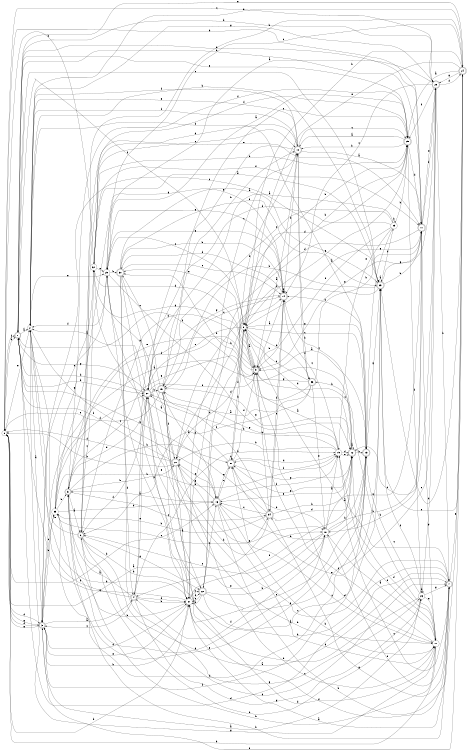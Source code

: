digraph n30_6 {
__start0 [label="" shape="none"];

rankdir=LR;
size="8,5";

s0 [style="filled", color="black", fillcolor="white" shape="circle", label="0"];
s1 [style="rounded,filled", color="black", fillcolor="white" shape="doublecircle", label="1"];
s2 [style="filled", color="black", fillcolor="white" shape="circle", label="2"];
s3 [style="rounded,filled", color="black", fillcolor="white" shape="doublecircle", label="3"];
s4 [style="rounded,filled", color="black", fillcolor="white" shape="doublecircle", label="4"];
s5 [style="rounded,filled", color="black", fillcolor="white" shape="doublecircle", label="5"];
s6 [style="rounded,filled", color="black", fillcolor="white" shape="doublecircle", label="6"];
s7 [style="rounded,filled", color="black", fillcolor="white" shape="doublecircle", label="7"];
s8 [style="filled", color="black", fillcolor="white" shape="circle", label="8"];
s9 [style="rounded,filled", color="black", fillcolor="white" shape="doublecircle", label="9"];
s10 [style="rounded,filled", color="black", fillcolor="white" shape="doublecircle", label="10"];
s11 [style="rounded,filled", color="black", fillcolor="white" shape="doublecircle", label="11"];
s12 [style="rounded,filled", color="black", fillcolor="white" shape="doublecircle", label="12"];
s13 [style="rounded,filled", color="black", fillcolor="white" shape="doublecircle", label="13"];
s14 [style="rounded,filled", color="black", fillcolor="white" shape="doublecircle", label="14"];
s15 [style="rounded,filled", color="black", fillcolor="white" shape="doublecircle", label="15"];
s16 [style="rounded,filled", color="black", fillcolor="white" shape="doublecircle", label="16"];
s17 [style="filled", color="black", fillcolor="white" shape="circle", label="17"];
s18 [style="filled", color="black", fillcolor="white" shape="circle", label="18"];
s19 [style="filled", color="black", fillcolor="white" shape="circle", label="19"];
s20 [style="rounded,filled", color="black", fillcolor="white" shape="doublecircle", label="20"];
s21 [style="filled", color="black", fillcolor="white" shape="circle", label="21"];
s22 [style="rounded,filled", color="black", fillcolor="white" shape="doublecircle", label="22"];
s23 [style="rounded,filled", color="black", fillcolor="white" shape="doublecircle", label="23"];
s24 [style="rounded,filled", color="black", fillcolor="white" shape="doublecircle", label="24"];
s25 [style="rounded,filled", color="black", fillcolor="white" shape="doublecircle", label="25"];
s26 [style="filled", color="black", fillcolor="white" shape="circle", label="26"];
s27 [style="rounded,filled", color="black", fillcolor="white" shape="doublecircle", label="27"];
s28 [style="rounded,filled", color="black", fillcolor="white" shape="doublecircle", label="28"];
s29 [style="filled", color="black", fillcolor="white" shape="circle", label="29"];
s30 [style="rounded,filled", color="black", fillcolor="white" shape="doublecircle", label="30"];
s31 [style="rounded,filled", color="black", fillcolor="white" shape="doublecircle", label="31"];
s32 [style="filled", color="black", fillcolor="white" shape="circle", label="32"];
s33 [style="filled", color="black", fillcolor="white" shape="circle", label="33"];
s34 [style="rounded,filled", color="black", fillcolor="white" shape="doublecircle", label="34"];
s35 [style="filled", color="black", fillcolor="white" shape="circle", label="35"];
s36 [style="rounded,filled", color="black", fillcolor="white" shape="doublecircle", label="36"];
s0 -> s1 [label="a"];
s0 -> s21 [label="b"];
s0 -> s28 [label="c"];
s0 -> s3 [label="d"];
s0 -> s2 [label="e"];
s0 -> s1 [label="f"];
s0 -> s3 [label="g"];
s0 -> s16 [label="h"];
s1 -> s2 [label="a"];
s1 -> s27 [label="b"];
s1 -> s23 [label="c"];
s1 -> s11 [label="d"];
s1 -> s24 [label="e"];
s1 -> s8 [label="f"];
s1 -> s27 [label="g"];
s1 -> s28 [label="h"];
s2 -> s3 [label="a"];
s2 -> s23 [label="b"];
s2 -> s16 [label="c"];
s2 -> s13 [label="d"];
s2 -> s29 [label="e"];
s2 -> s10 [label="f"];
s2 -> s28 [label="g"];
s2 -> s21 [label="h"];
s3 -> s4 [label="a"];
s3 -> s21 [label="b"];
s3 -> s33 [label="c"];
s3 -> s21 [label="d"];
s3 -> s9 [label="e"];
s3 -> s0 [label="f"];
s3 -> s0 [label="g"];
s3 -> s33 [label="h"];
s4 -> s5 [label="a"];
s4 -> s19 [label="b"];
s4 -> s3 [label="c"];
s4 -> s21 [label="d"];
s4 -> s27 [label="e"];
s4 -> s2 [label="f"];
s4 -> s26 [label="g"];
s4 -> s21 [label="h"];
s5 -> s6 [label="a"];
s5 -> s20 [label="b"];
s5 -> s34 [label="c"];
s5 -> s18 [label="d"];
s5 -> s11 [label="e"];
s5 -> s25 [label="f"];
s5 -> s9 [label="g"];
s5 -> s31 [label="h"];
s6 -> s7 [label="a"];
s6 -> s26 [label="b"];
s6 -> s32 [label="c"];
s6 -> s7 [label="d"];
s6 -> s2 [label="e"];
s6 -> s25 [label="f"];
s6 -> s22 [label="g"];
s6 -> s21 [label="h"];
s7 -> s8 [label="a"];
s7 -> s5 [label="b"];
s7 -> s19 [label="c"];
s7 -> s1 [label="d"];
s7 -> s24 [label="e"];
s7 -> s21 [label="f"];
s7 -> s34 [label="g"];
s7 -> s27 [label="h"];
s8 -> s9 [label="a"];
s8 -> s36 [label="b"];
s8 -> s29 [label="c"];
s8 -> s20 [label="d"];
s8 -> s27 [label="e"];
s8 -> s31 [label="f"];
s8 -> s13 [label="g"];
s8 -> s25 [label="h"];
s9 -> s10 [label="a"];
s9 -> s6 [label="b"];
s9 -> s17 [label="c"];
s9 -> s17 [label="d"];
s9 -> s30 [label="e"];
s9 -> s5 [label="f"];
s9 -> s32 [label="g"];
s9 -> s34 [label="h"];
s10 -> s11 [label="a"];
s10 -> s36 [label="b"];
s10 -> s25 [label="c"];
s10 -> s32 [label="d"];
s10 -> s2 [label="e"];
s10 -> s2 [label="f"];
s10 -> s27 [label="g"];
s10 -> s22 [label="h"];
s11 -> s8 [label="a"];
s11 -> s0 [label="b"];
s11 -> s12 [label="c"];
s11 -> s21 [label="d"];
s11 -> s28 [label="e"];
s11 -> s28 [label="f"];
s11 -> s17 [label="g"];
s11 -> s1 [label="h"];
s12 -> s12 [label="a"];
s12 -> s13 [label="b"];
s12 -> s14 [label="c"];
s12 -> s8 [label="d"];
s12 -> s16 [label="e"];
s12 -> s1 [label="f"];
s12 -> s31 [label="g"];
s12 -> s36 [label="h"];
s13 -> s9 [label="a"];
s13 -> s14 [label="b"];
s13 -> s8 [label="c"];
s13 -> s33 [label="d"];
s13 -> s21 [label="e"];
s13 -> s3 [label="f"];
s13 -> s23 [label="g"];
s13 -> s16 [label="h"];
s14 -> s9 [label="a"];
s14 -> s9 [label="b"];
s14 -> s15 [label="c"];
s14 -> s30 [label="d"];
s14 -> s29 [label="e"];
s14 -> s34 [label="f"];
s14 -> s14 [label="g"];
s14 -> s10 [label="h"];
s15 -> s16 [label="a"];
s15 -> s10 [label="b"];
s15 -> s30 [label="c"];
s15 -> s17 [label="d"];
s15 -> s0 [label="e"];
s15 -> s20 [label="f"];
s15 -> s12 [label="g"];
s15 -> s17 [label="h"];
s16 -> s5 [label="a"];
s16 -> s17 [label="b"];
s16 -> s31 [label="c"];
s16 -> s17 [label="d"];
s16 -> s20 [label="e"];
s16 -> s19 [label="f"];
s16 -> s20 [label="g"];
s16 -> s24 [label="h"];
s17 -> s18 [label="a"];
s17 -> s0 [label="b"];
s17 -> s31 [label="c"];
s17 -> s12 [label="d"];
s17 -> s19 [label="e"];
s17 -> s8 [label="f"];
s17 -> s2 [label="g"];
s17 -> s6 [label="h"];
s18 -> s19 [label="a"];
s18 -> s11 [label="b"];
s18 -> s6 [label="c"];
s18 -> s7 [label="d"];
s18 -> s4 [label="e"];
s18 -> s4 [label="f"];
s18 -> s11 [label="g"];
s18 -> s13 [label="h"];
s19 -> s9 [label="a"];
s19 -> s20 [label="b"];
s19 -> s14 [label="c"];
s19 -> s12 [label="d"];
s19 -> s12 [label="e"];
s19 -> s31 [label="f"];
s19 -> s15 [label="g"];
s19 -> s27 [label="h"];
s20 -> s21 [label="a"];
s20 -> s0 [label="b"];
s20 -> s17 [label="c"];
s20 -> s0 [label="d"];
s20 -> s18 [label="e"];
s20 -> s1 [label="f"];
s20 -> s29 [label="g"];
s20 -> s14 [label="h"];
s21 -> s7 [label="a"];
s21 -> s22 [label="b"];
s21 -> s10 [label="c"];
s21 -> s22 [label="d"];
s21 -> s3 [label="e"];
s21 -> s12 [label="f"];
s21 -> s1 [label="g"];
s21 -> s5 [label="h"];
s22 -> s23 [label="a"];
s22 -> s18 [label="b"];
s22 -> s16 [label="c"];
s22 -> s25 [label="d"];
s22 -> s21 [label="e"];
s22 -> s23 [label="f"];
s22 -> s29 [label="g"];
s22 -> s21 [label="h"];
s23 -> s23 [label="a"];
s23 -> s15 [label="b"];
s23 -> s3 [label="c"];
s23 -> s20 [label="d"];
s23 -> s24 [label="e"];
s23 -> s35 [label="f"];
s23 -> s11 [label="g"];
s23 -> s11 [label="h"];
s24 -> s25 [label="a"];
s24 -> s6 [label="b"];
s24 -> s23 [label="c"];
s24 -> s2 [label="d"];
s24 -> s8 [label="e"];
s24 -> s3 [label="f"];
s24 -> s28 [label="g"];
s24 -> s8 [label="h"];
s25 -> s10 [label="a"];
s25 -> s10 [label="b"];
s25 -> s15 [label="c"];
s25 -> s11 [label="d"];
s25 -> s1 [label="e"];
s25 -> s26 [label="f"];
s25 -> s8 [label="g"];
s25 -> s8 [label="h"];
s26 -> s3 [label="a"];
s26 -> s27 [label="b"];
s26 -> s13 [label="c"];
s26 -> s28 [label="d"];
s26 -> s17 [label="e"];
s26 -> s23 [label="f"];
s26 -> s7 [label="g"];
s26 -> s26 [label="h"];
s27 -> s2 [label="a"];
s27 -> s15 [label="b"];
s27 -> s7 [label="c"];
s27 -> s5 [label="d"];
s27 -> s9 [label="e"];
s27 -> s6 [label="f"];
s27 -> s14 [label="g"];
s27 -> s1 [label="h"];
s28 -> s29 [label="a"];
s28 -> s7 [label="b"];
s28 -> s14 [label="c"];
s28 -> s24 [label="d"];
s28 -> s31 [label="e"];
s28 -> s25 [label="f"];
s28 -> s9 [label="g"];
s28 -> s18 [label="h"];
s29 -> s25 [label="a"];
s29 -> s30 [label="b"];
s29 -> s24 [label="c"];
s29 -> s12 [label="d"];
s29 -> s3 [label="e"];
s29 -> s2 [label="f"];
s29 -> s14 [label="g"];
s29 -> s21 [label="h"];
s30 -> s23 [label="a"];
s30 -> s14 [label="b"];
s30 -> s14 [label="c"];
s30 -> s4 [label="d"];
s30 -> s22 [label="e"];
s30 -> s23 [label="f"];
s30 -> s26 [label="g"];
s30 -> s18 [label="h"];
s31 -> s32 [label="a"];
s31 -> s18 [label="b"];
s31 -> s31 [label="c"];
s31 -> s19 [label="d"];
s31 -> s16 [label="e"];
s31 -> s9 [label="f"];
s31 -> s12 [label="g"];
s31 -> s8 [label="h"];
s32 -> s23 [label="a"];
s32 -> s25 [label="b"];
s32 -> s10 [label="c"];
s32 -> s9 [label="d"];
s32 -> s29 [label="e"];
s32 -> s11 [label="f"];
s32 -> s33 [label="g"];
s32 -> s0 [label="h"];
s33 -> s9 [label="a"];
s33 -> s16 [label="b"];
s33 -> s34 [label="c"];
s33 -> s19 [label="d"];
s33 -> s13 [label="e"];
s33 -> s27 [label="f"];
s33 -> s14 [label="g"];
s33 -> s5 [label="h"];
s34 -> s0 [label="a"];
s34 -> s33 [label="b"];
s34 -> s16 [label="c"];
s34 -> s12 [label="d"];
s34 -> s14 [label="e"];
s34 -> s15 [label="f"];
s34 -> s1 [label="g"];
s34 -> s12 [label="h"];
s35 -> s27 [label="a"];
s35 -> s35 [label="b"];
s35 -> s15 [label="c"];
s35 -> s4 [label="d"];
s35 -> s19 [label="e"];
s35 -> s9 [label="f"];
s35 -> s13 [label="g"];
s35 -> s25 [label="h"];
s36 -> s27 [label="a"];
s36 -> s30 [label="b"];
s36 -> s8 [label="c"];
s36 -> s6 [label="d"];
s36 -> s18 [label="e"];
s36 -> s10 [label="f"];
s36 -> s9 [label="g"];
s36 -> s11 [label="h"];

}